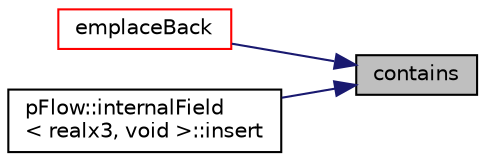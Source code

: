 digraph "contains"
{
 // LATEX_PDF_SIZE
  edge [fontname="Helvetica",fontsize="10",labelfontname="Helvetica",labelfontsize="10"];
  node [fontname="Helvetica",fontsize="10",shape=record];
  rankdir="RL";
  Node1 [label="contains",height=0.2,width=0.4,color="black", fillcolor="grey75", style="filled", fontcolor="black",tooltip="Does container contain this variable name?"];
  Node1 -> Node2 [dir="back",color="midnightblue",fontsize="10",style="solid",fontname="Helvetica"];
  Node2 [label="emplaceBack",height=0.2,width=0.4,color="red", fillcolor="white", style="filled",URL="$classpFlow_1_1anyList.html#a8999c5f6c990229f70977be073d26a84",tooltip="Create variable using constructor in-place."];
  Node1 -> Node14 [dir="back",color="midnightblue",fontsize="10",style="solid",fontname="Helvetica"];
  Node14 [label="pFlow::internalField\l\< realx3, void \>::insert",height=0.2,width=0.4,color="black", fillcolor="white", style="filled",URL="$classpFlow_1_1internalField.html#a1c6758ae1f312ebe5cb9f5612d58cbf5",tooltip=" "];
}
